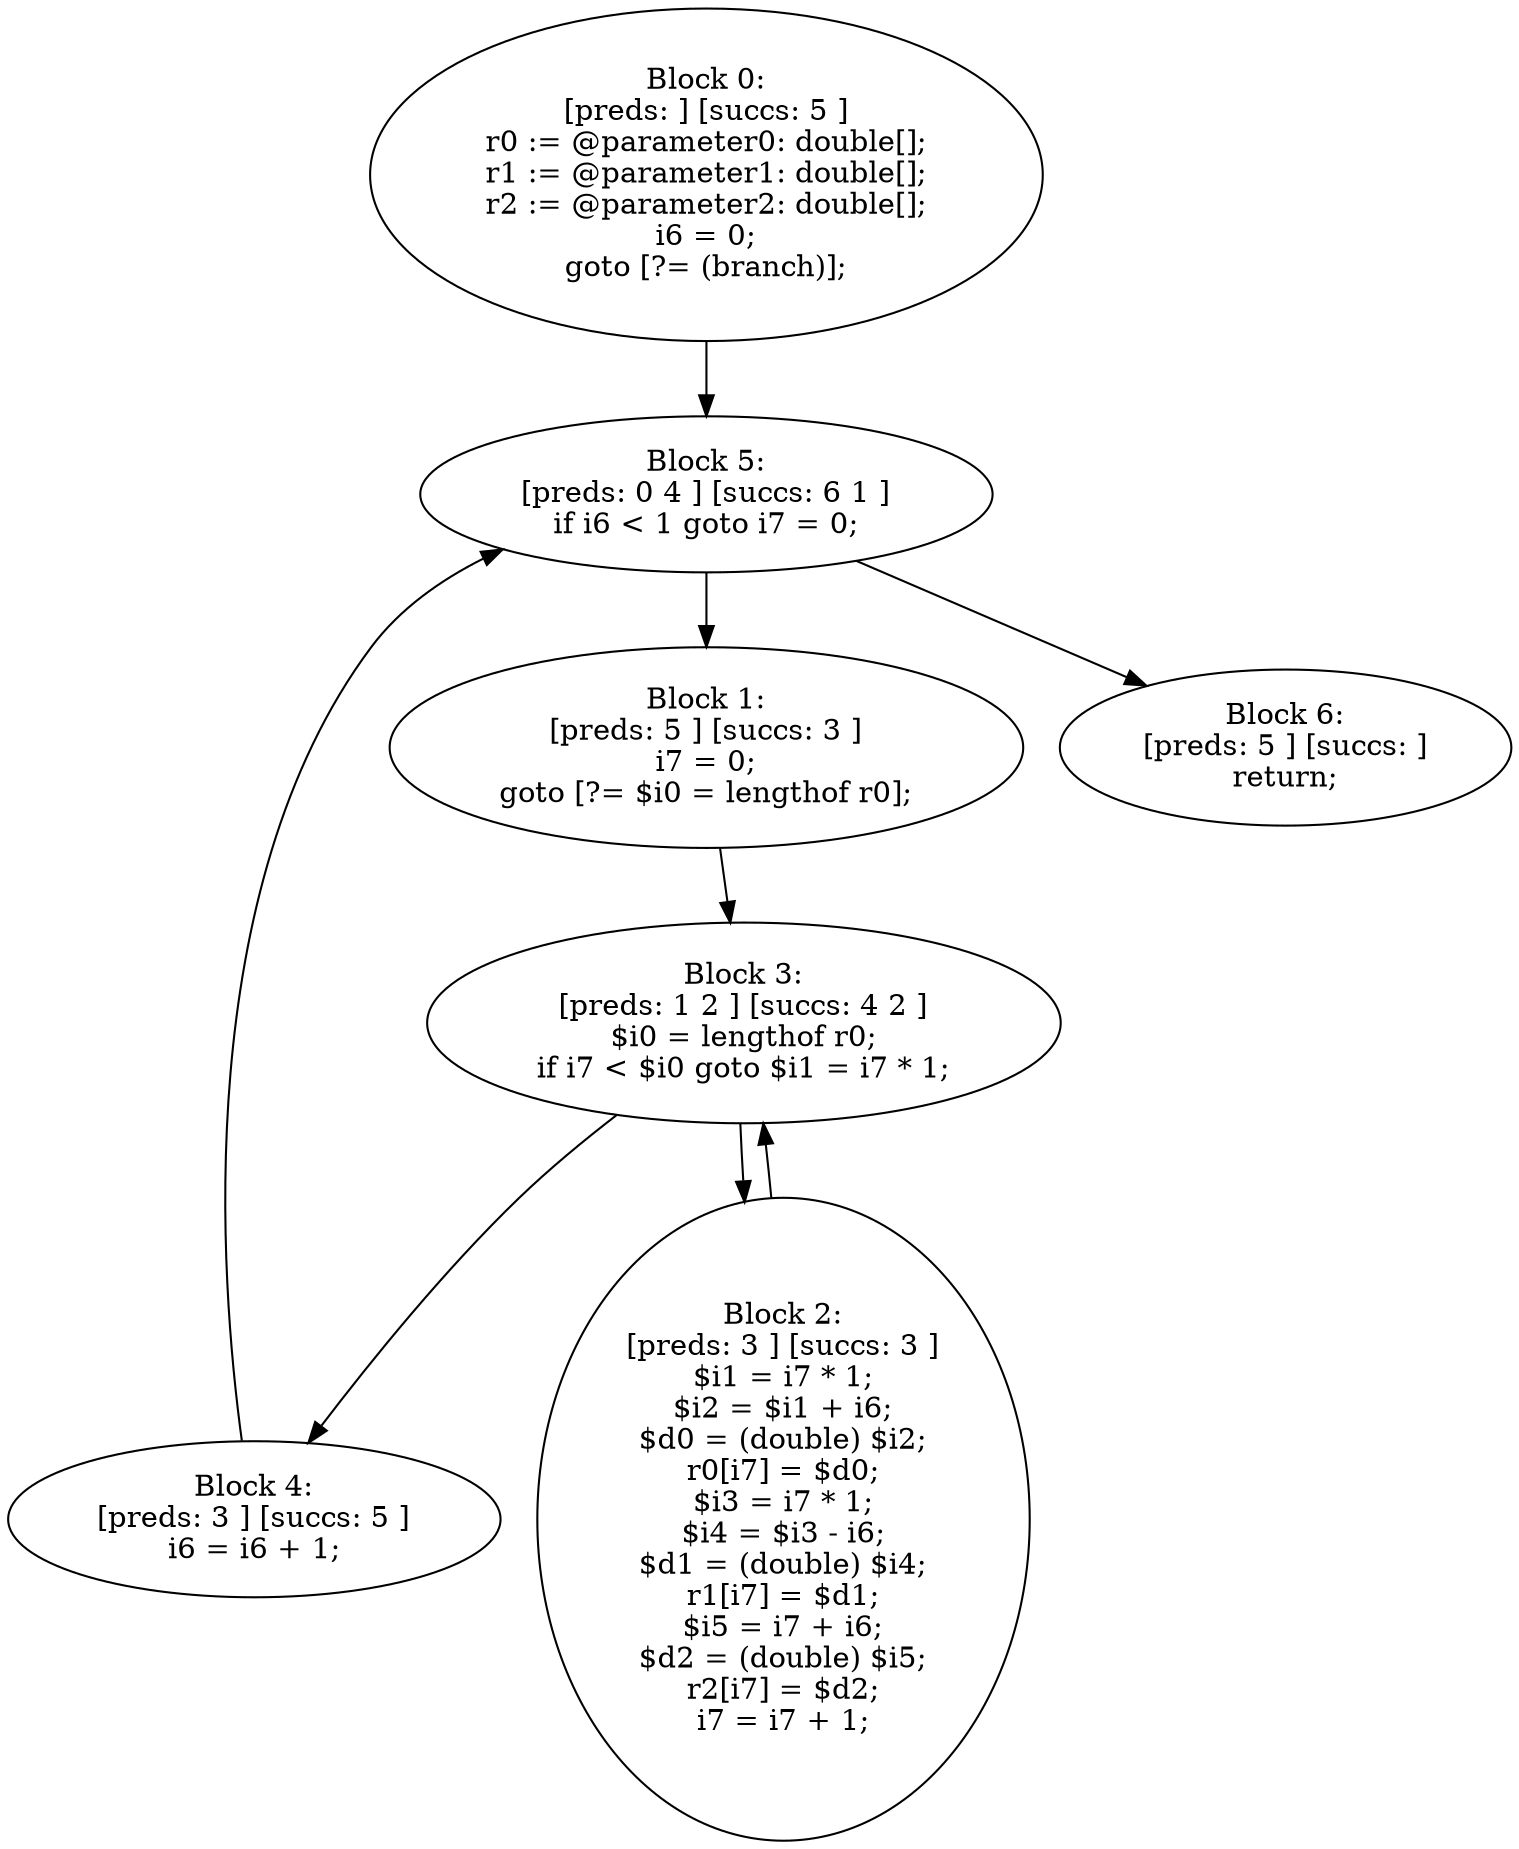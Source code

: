 digraph "unitGraph" {
    "Block 0:
[preds: ] [succs: 5 ]
r0 := @parameter0: double[];
r1 := @parameter1: double[];
r2 := @parameter2: double[];
i6 = 0;
goto [?= (branch)];
"
    "Block 1:
[preds: 5 ] [succs: 3 ]
i7 = 0;
goto [?= $i0 = lengthof r0];
"
    "Block 2:
[preds: 3 ] [succs: 3 ]
$i1 = i7 * 1;
$i2 = $i1 + i6;
$d0 = (double) $i2;
r0[i7] = $d0;
$i3 = i7 * 1;
$i4 = $i3 - i6;
$d1 = (double) $i4;
r1[i7] = $d1;
$i5 = i7 + i6;
$d2 = (double) $i5;
r2[i7] = $d2;
i7 = i7 + 1;
"
    "Block 3:
[preds: 1 2 ] [succs: 4 2 ]
$i0 = lengthof r0;
if i7 < $i0 goto $i1 = i7 * 1;
"
    "Block 4:
[preds: 3 ] [succs: 5 ]
i6 = i6 + 1;
"
    "Block 5:
[preds: 0 4 ] [succs: 6 1 ]
if i6 < 1 goto i7 = 0;
"
    "Block 6:
[preds: 5 ] [succs: ]
return;
"
    "Block 0:
[preds: ] [succs: 5 ]
r0 := @parameter0: double[];
r1 := @parameter1: double[];
r2 := @parameter2: double[];
i6 = 0;
goto [?= (branch)];
"->"Block 5:
[preds: 0 4 ] [succs: 6 1 ]
if i6 < 1 goto i7 = 0;
";
    "Block 1:
[preds: 5 ] [succs: 3 ]
i7 = 0;
goto [?= $i0 = lengthof r0];
"->"Block 3:
[preds: 1 2 ] [succs: 4 2 ]
$i0 = lengthof r0;
if i7 < $i0 goto $i1 = i7 * 1;
";
    "Block 2:
[preds: 3 ] [succs: 3 ]
$i1 = i7 * 1;
$i2 = $i1 + i6;
$d0 = (double) $i2;
r0[i7] = $d0;
$i3 = i7 * 1;
$i4 = $i3 - i6;
$d1 = (double) $i4;
r1[i7] = $d1;
$i5 = i7 + i6;
$d2 = (double) $i5;
r2[i7] = $d2;
i7 = i7 + 1;
"->"Block 3:
[preds: 1 2 ] [succs: 4 2 ]
$i0 = lengthof r0;
if i7 < $i0 goto $i1 = i7 * 1;
";
    "Block 3:
[preds: 1 2 ] [succs: 4 2 ]
$i0 = lengthof r0;
if i7 < $i0 goto $i1 = i7 * 1;
"->"Block 4:
[preds: 3 ] [succs: 5 ]
i6 = i6 + 1;
";
    "Block 3:
[preds: 1 2 ] [succs: 4 2 ]
$i0 = lengthof r0;
if i7 < $i0 goto $i1 = i7 * 1;
"->"Block 2:
[preds: 3 ] [succs: 3 ]
$i1 = i7 * 1;
$i2 = $i1 + i6;
$d0 = (double) $i2;
r0[i7] = $d0;
$i3 = i7 * 1;
$i4 = $i3 - i6;
$d1 = (double) $i4;
r1[i7] = $d1;
$i5 = i7 + i6;
$d2 = (double) $i5;
r2[i7] = $d2;
i7 = i7 + 1;
";
    "Block 4:
[preds: 3 ] [succs: 5 ]
i6 = i6 + 1;
"->"Block 5:
[preds: 0 4 ] [succs: 6 1 ]
if i6 < 1 goto i7 = 0;
";
    "Block 5:
[preds: 0 4 ] [succs: 6 1 ]
if i6 < 1 goto i7 = 0;
"->"Block 6:
[preds: 5 ] [succs: ]
return;
";
    "Block 5:
[preds: 0 4 ] [succs: 6 1 ]
if i6 < 1 goto i7 = 0;
"->"Block 1:
[preds: 5 ] [succs: 3 ]
i7 = 0;
goto [?= $i0 = lengthof r0];
";
}
